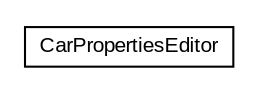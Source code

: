 #!/usr/local/bin/dot
#
# Class diagram 
# Generated by UMLGraph version R5_6-24-gf6e263 (http://www.umlgraph.org/)
#

digraph G {
	edge [fontname="arial",fontsize=10,labelfontname="arial",labelfontsize=10];
	node [fontname="arial",fontsize=10,shape=plaintext];
	nodesep=0.25;
	ranksep=0.5;
	rankdir=LR;
	// com.gwtplatform.carstore.client.application.cars.car.widget.CarPropertiesEditor
	c54616 [label=<<table title="com.gwtplatform.carstore.client.application.cars.car.widget.CarPropertiesEditor" border="0" cellborder="1" cellspacing="0" cellpadding="2" port="p" href="./CarPropertiesEditor.html">
		<tr><td><table border="0" cellspacing="0" cellpadding="1">
<tr><td align="center" balign="center"> CarPropertiesEditor </td></tr>
		</table></td></tr>
		</table>>, URL="./CarPropertiesEditor.html", fontname="arial", fontcolor="black", fontsize=10.0];
}

